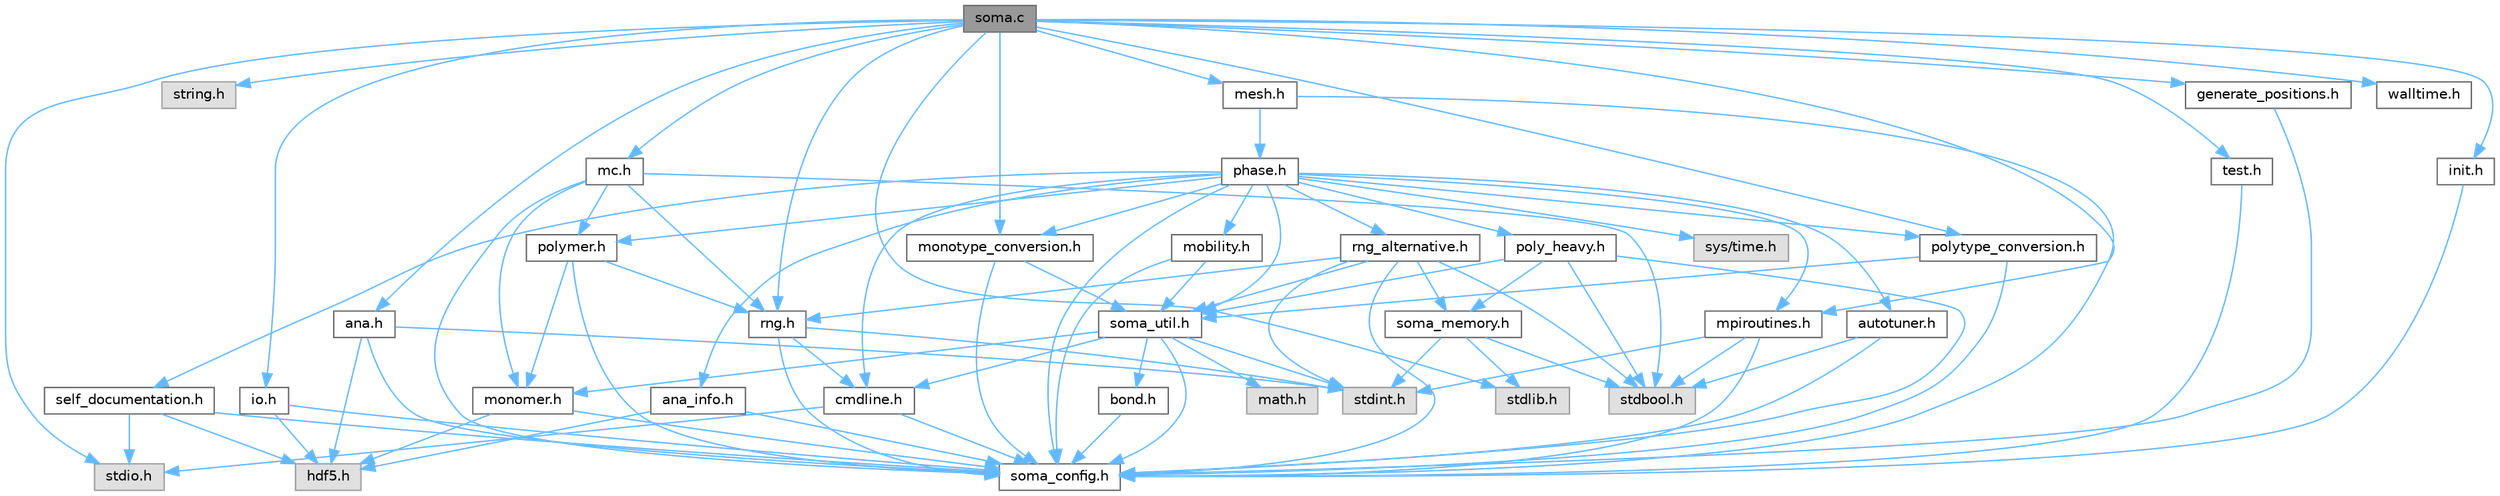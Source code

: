 digraph "soma.c"
{
 // LATEX_PDF_SIZE
  bgcolor="transparent";
  edge [fontname=Helvetica,fontsize=10,labelfontname=Helvetica,labelfontsize=10];
  node [fontname=Helvetica,fontsize=10,shape=box,height=0.2,width=0.4];
  Node1 [label="soma.c",height=0.2,width=0.4,color="gray40", fillcolor="grey60", style="filled", fontcolor="black",tooltip="Implementation of the main executable SOMA."];
  Node1 -> Node2 [color="steelblue1",style="solid"];
  Node2 [label="stdio.h",height=0.2,width=0.4,color="grey60", fillcolor="#E0E0E0", style="filled",tooltip=" "];
  Node1 -> Node3 [color="steelblue1",style="solid"];
  Node3 [label="string.h",height=0.2,width=0.4,color="grey60", fillcolor="#E0E0E0", style="filled",tooltip=" "];
  Node1 -> Node4 [color="steelblue1",style="solid"];
  Node4 [label="stdlib.h",height=0.2,width=0.4,color="grey60", fillcolor="#E0E0E0", style="filled",tooltip=" "];
  Node1 -> Node5 [color="steelblue1",style="solid"];
  Node5 [label="io.h",height=0.2,width=0.4,color="grey40", fillcolor="white", style="filled",URL="$io_8h.html",tooltip="Header file for all functions, that handle with input and ouput operations of SOMA."];
  Node5 -> Node6 [color="steelblue1",style="solid"];
  Node6 [label="soma_config.h",height=0.2,width=0.4,color="grey40", fillcolor="white", style="filled",URL="$soma__config_8h.html",tooltip="configuration variables for SOMA File is configured by CMAKE."];
  Node5 -> Node7 [color="steelblue1",style="solid"];
  Node7 [label="hdf5.h",height=0.2,width=0.4,color="grey60", fillcolor="#E0E0E0", style="filled",tooltip=" "];
  Node1 -> Node8 [color="steelblue1",style="solid"];
  Node8 [label="mc.h",height=0.2,width=0.4,color="grey40", fillcolor="white", style="filled",URL="$mc_8h.html",tooltip="Functions required for any Monte-Carlo move of the system."];
  Node8 -> Node9 [color="steelblue1",style="solid"];
  Node9 [label="stdbool.h",height=0.2,width=0.4,color="grey60", fillcolor="#E0E0E0", style="filled",tooltip=" "];
  Node8 -> Node6 [color="steelblue1",style="solid"];
  Node8 -> Node10 [color="steelblue1",style="solid"];
  Node10 [label="rng.h",height=0.2,width=0.4,color="grey40", fillcolor="white", style="filled",URL="$rng_8h.html",tooltip="Definition of pseudo random number generation wrappers for soma."];
  Node10 -> Node6 [color="steelblue1",style="solid"];
  Node10 -> Node11 [color="steelblue1",style="solid"];
  Node11 [label="stdint.h",height=0.2,width=0.4,color="grey60", fillcolor="#E0E0E0", style="filled",tooltip=" "];
  Node10 -> Node12 [color="steelblue1",style="solid"];
  Node12 [label="cmdline.h",height=0.2,width=0.4,color="grey40", fillcolor="white", style="filled",URL="$cmdline_8h.html",tooltip="The header file for the command line option parser generated by GNU Gengetopt version 2...."];
  Node12 -> Node6 [color="steelblue1",style="solid"];
  Node12 -> Node2 [color="steelblue1",style="solid"];
  Node8 -> Node13 [color="steelblue1",style="solid"];
  Node13 [label="monomer.h",height=0.2,width=0.4,color="grey40", fillcolor="white", style="filled",URL="$monomer_8h.html",tooltip="Collection of code for Monomer struct."];
  Node13 -> Node6 [color="steelblue1",style="solid"];
  Node13 -> Node7 [color="steelblue1",style="solid"];
  Node8 -> Node14 [color="steelblue1",style="solid"];
  Node14 [label="polymer.h",height=0.2,width=0.4,color="grey40", fillcolor="white", style="filled",URL="$polymer_8h.html",tooltip="Code related to the Polymer structures."];
  Node14 -> Node6 [color="steelblue1",style="solid"];
  Node14 -> Node10 [color="steelblue1",style="solid"];
  Node14 -> Node13 [color="steelblue1",style="solid"];
  Node1 -> Node15 [color="steelblue1",style="solid"];
  Node15 [label="mesh.h",height=0.2,width=0.4,color="grey40", fillcolor="white", style="filled",URL="$mesh_8h.html",tooltip="Functions related to the mesh of the density fields."];
  Node15 -> Node6 [color="steelblue1",style="solid"];
  Node15 -> Node16 [color="steelblue1",style="solid"];
  Node16 [label="phase.h",height=0.2,width=0.4,color="grey40", fillcolor="white", style="filled",URL="$phase_8h.html",tooltip="All relevant aspects for the struct Phase."];
  Node16 -> Node6 [color="steelblue1",style="solid"];
  Node16 -> Node17 [color="steelblue1",style="solid"];
  Node17 [label="mpiroutines.h",height=0.2,width=0.4,color="grey40", fillcolor="white", style="filled",URL="$mpiroutines_8h.html",tooltip="Header file for functions that require MPI calls for SOMA."];
  Node17 -> Node6 [color="steelblue1",style="solid"];
  Node17 -> Node11 [color="steelblue1",style="solid"];
  Node17 -> Node9 [color="steelblue1",style="solid"];
  Node16 -> Node18 [color="steelblue1",style="solid"];
  Node18 [label="ana_info.h",height=0.2,width=0.4,color="grey40", fillcolor="white", style="filled",URL="$ana__info_8h.html",tooltip="Info needed for output routines."];
  Node18 -> Node6 [color="steelblue1",style="solid"];
  Node18 -> Node7 [color="steelblue1",style="solid"];
  Node16 -> Node12 [color="steelblue1",style="solid"];
  Node16 -> Node19 [color="steelblue1",style="solid"];
  Node19 [label="soma_util.h",height=0.2,width=0.4,color="grey40", fillcolor="white", style="filled",URL="$soma__util_8h.html",tooltip="File collecting several helper functions."];
  Node19 -> Node6 [color="steelblue1",style="solid"];
  Node19 -> Node11 [color="steelblue1",style="solid"];
  Node19 -> Node12 [color="steelblue1",style="solid"];
  Node19 -> Node20 [color="steelblue1",style="solid"];
  Node20 [label="math.h",height=0.2,width=0.4,color="grey60", fillcolor="#E0E0E0", style="filled",tooltip=" "];
  Node19 -> Node21 [color="steelblue1",style="solid"];
  Node21 [label="bond.h",height=0.2,width=0.4,color="grey40", fillcolor="white", style="filled",URL="$bond_8h.html",tooltip="Definition of Bond related code pieces."];
  Node21 -> Node6 [color="steelblue1",style="solid"];
  Node19 -> Node13 [color="steelblue1",style="solid"];
  Node16 -> Node22 [color="steelblue1",style="solid"];
  Node22 [label="autotuner.h",height=0.2,width=0.4,color="grey40", fillcolor="white", style="filled",URL="$autotuner_8h.html",tooltip="Autotuner related structures and functions."];
  Node22 -> Node6 [color="steelblue1",style="solid"];
  Node22 -> Node9 [color="steelblue1",style="solid"];
  Node16 -> Node14 [color="steelblue1",style="solid"];
  Node16 -> Node23 [color="steelblue1",style="solid"];
  Node23 [label="polytype_conversion.h",height=0.2,width=0.4,color="grey40", fillcolor="white", style="filled",URL="$polytype__conversion_8h_source.html",tooltip=" "];
  Node23 -> Node6 [color="steelblue1",style="solid"];
  Node23 -> Node19 [color="steelblue1",style="solid"];
  Node16 -> Node24 [color="steelblue1",style="solid"];
  Node24 [label="monotype_conversion.h",height=0.2,width=0.4,color="grey40", fillcolor="white", style="filled",URL="$monotype__conversion_8h_source.html",tooltip=" "];
  Node24 -> Node6 [color="steelblue1",style="solid"];
  Node24 -> Node19 [color="steelblue1",style="solid"];
  Node16 -> Node25 [color="steelblue1",style="solid"];
  Node25 [label="mobility.h",height=0.2,width=0.4,color="grey40", fillcolor="white", style="filled",URL="$mobility_8h.html",tooltip="Function declaration and struct to modify the particle mobility based on the density composition."];
  Node25 -> Node6 [color="steelblue1",style="solid"];
  Node25 -> Node19 [color="steelblue1",style="solid"];
  Node16 -> Node26 [color="steelblue1",style="solid"];
  Node26 [label="self_documentation.h",height=0.2,width=0.4,color="grey40", fillcolor="white", style="filled",URL="$self__documentation_8h.html",tooltip="Define structs and function to enable user friendly documentation of the history and self of simulati..."];
  Node26 -> Node6 [color="steelblue1",style="solid"];
  Node26 -> Node2 [color="steelblue1",style="solid"];
  Node26 -> Node7 [color="steelblue1",style="solid"];
  Node16 -> Node27 [color="steelblue1",style="solid"];
  Node27 [label="poly_heavy.h",height=0.2,width=0.4,color="grey40", fillcolor="white", style="filled",URL="$poly__heavy_8h_source.html",tooltip=" "];
  Node27 -> Node9 [color="steelblue1",style="solid"];
  Node27 -> Node6 [color="steelblue1",style="solid"];
  Node27 -> Node19 [color="steelblue1",style="solid"];
  Node27 -> Node28 [color="steelblue1",style="solid"];
  Node28 [label="soma_memory.h",height=0.2,width=0.4,color="grey40", fillcolor="white", style="filled",URL="$soma__memory_8h_source.html",tooltip=" "];
  Node28 -> Node9 [color="steelblue1",style="solid"];
  Node28 -> Node11 [color="steelblue1",style="solid"];
  Node28 -> Node4 [color="steelblue1",style="solid"];
  Node16 -> Node29 [color="steelblue1",style="solid"];
  Node29 [label="rng_alternative.h",height=0.2,width=0.4,color="grey40", fillcolor="white", style="filled",URL="$rng__alternative_8h.html",tooltip="Definition of alternative pseudo random numbers generators for SOMA. PCG32 is the default RNG generat..."];
  Node29 -> Node11 [color="steelblue1",style="solid"];
  Node29 -> Node9 [color="steelblue1",style="solid"];
  Node29 -> Node6 [color="steelblue1",style="solid"];
  Node29 -> Node19 [color="steelblue1",style="solid"];
  Node29 -> Node10 [color="steelblue1",style="solid"];
  Node29 -> Node28 [color="steelblue1",style="solid"];
  Node16 -> Node30 [color="steelblue1",style="solid"];
  Node30 [label="sys/time.h",height=0.2,width=0.4,color="grey60", fillcolor="#E0E0E0", style="filled",tooltip=" "];
  Node1 -> Node17 [color="steelblue1",style="solid"];
  Node1 -> Node31 [color="steelblue1",style="solid"];
  Node31 [label="init.h",height=0.2,width=0.4,color="grey40", fillcolor="white", style="filled",URL="$init_8h.html",tooltip="Header file functions required for initialization processes."];
  Node31 -> Node6 [color="steelblue1",style="solid"];
  Node1 -> Node32 [color="steelblue1",style="solid"];
  Node32 [label="test.h",height=0.2,width=0.4,color="grey40", fillcolor="white", style="filled",URL="$test_8h.html",tooltip="Source for various function to check the consistency of the simulation."];
  Node32 -> Node6 [color="steelblue1",style="solid"];
  Node1 -> Node33 [color="steelblue1",style="solid"];
  Node33 [label="ana.h",height=0.2,width=0.4,color="grey40", fillcolor="white", style="filled",URL="$ana_8h.html",tooltip="Functions to calculate observables of the configurations."];
  Node33 -> Node6 [color="steelblue1",style="solid"];
  Node33 -> Node7 [color="steelblue1",style="solid"];
  Node33 -> Node11 [color="steelblue1",style="solid"];
  Node1 -> Node10 [color="steelblue1",style="solid"];
  Node1 -> Node34 [color="steelblue1",style="solid"];
  Node34 [label="walltime.h",height=0.2,width=0.4,color="grey40", fillcolor="white", style="filled",URL="$walltime_8h_source.html",tooltip=" "];
  Node1 -> Node35 [color="steelblue1",style="solid"];
  Node35 [label="generate_positions.h",height=0.2,width=0.4,color="grey40", fillcolor="white", style="filled",URL="$generate__positions_8h.html",tooltip="Functions needed for the generation of new inital conditions."];
  Node35 -> Node6 [color="steelblue1",style="solid"];
  Node1 -> Node23 [color="steelblue1",style="solid"];
  Node1 -> Node24 [color="steelblue1",style="solid"];
}
